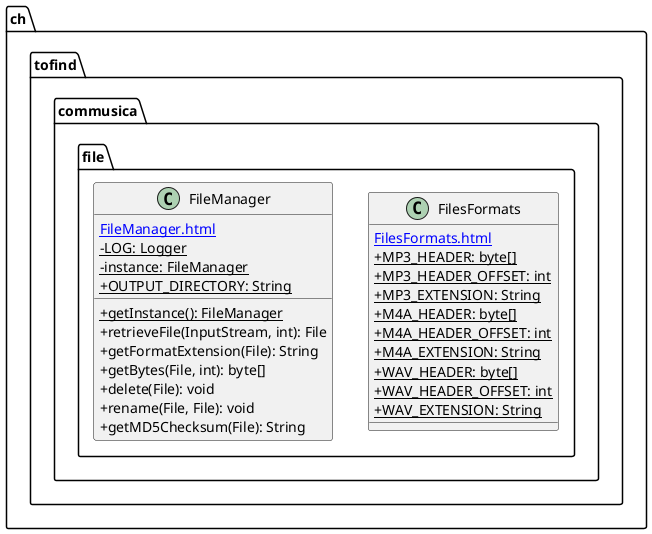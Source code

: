 @startuml

    skinparam classAttributeIconSize 0

    namespace ch.tofind.commusica.file {

        class FilesFormats {
            [[FilesFormats.html]]
            {static} +MP3_HEADER: byte[]
            {static} +MP3_HEADER_OFFSET: int
            {static} +MP3_EXTENSION: String
            {static} +M4A_HEADER: byte[]
            {static} +M4A_HEADER_OFFSET: int
            {static} +M4A_EXTENSION: String
            {static} +WAV_HEADER: byte[]
            {static} +WAV_HEADER_OFFSET: int
            {static} +WAV_EXTENSION: String
        }

        class FileManager {
            [[FileManager.html]]
            {static} -LOG: Logger
            {static} -instance: FileManager
            {static} +OUTPUT_DIRECTORY: String
            {static} +getInstance(): FileManager
            +retrieveFile(InputStream, int): File
            +getFormatExtension(File): String
            +getBytes(File, int): byte[]
            +delete(File): void
            +rename(File, File): void
            +getMD5Checksum(File): String
        }

    }

@enduml
